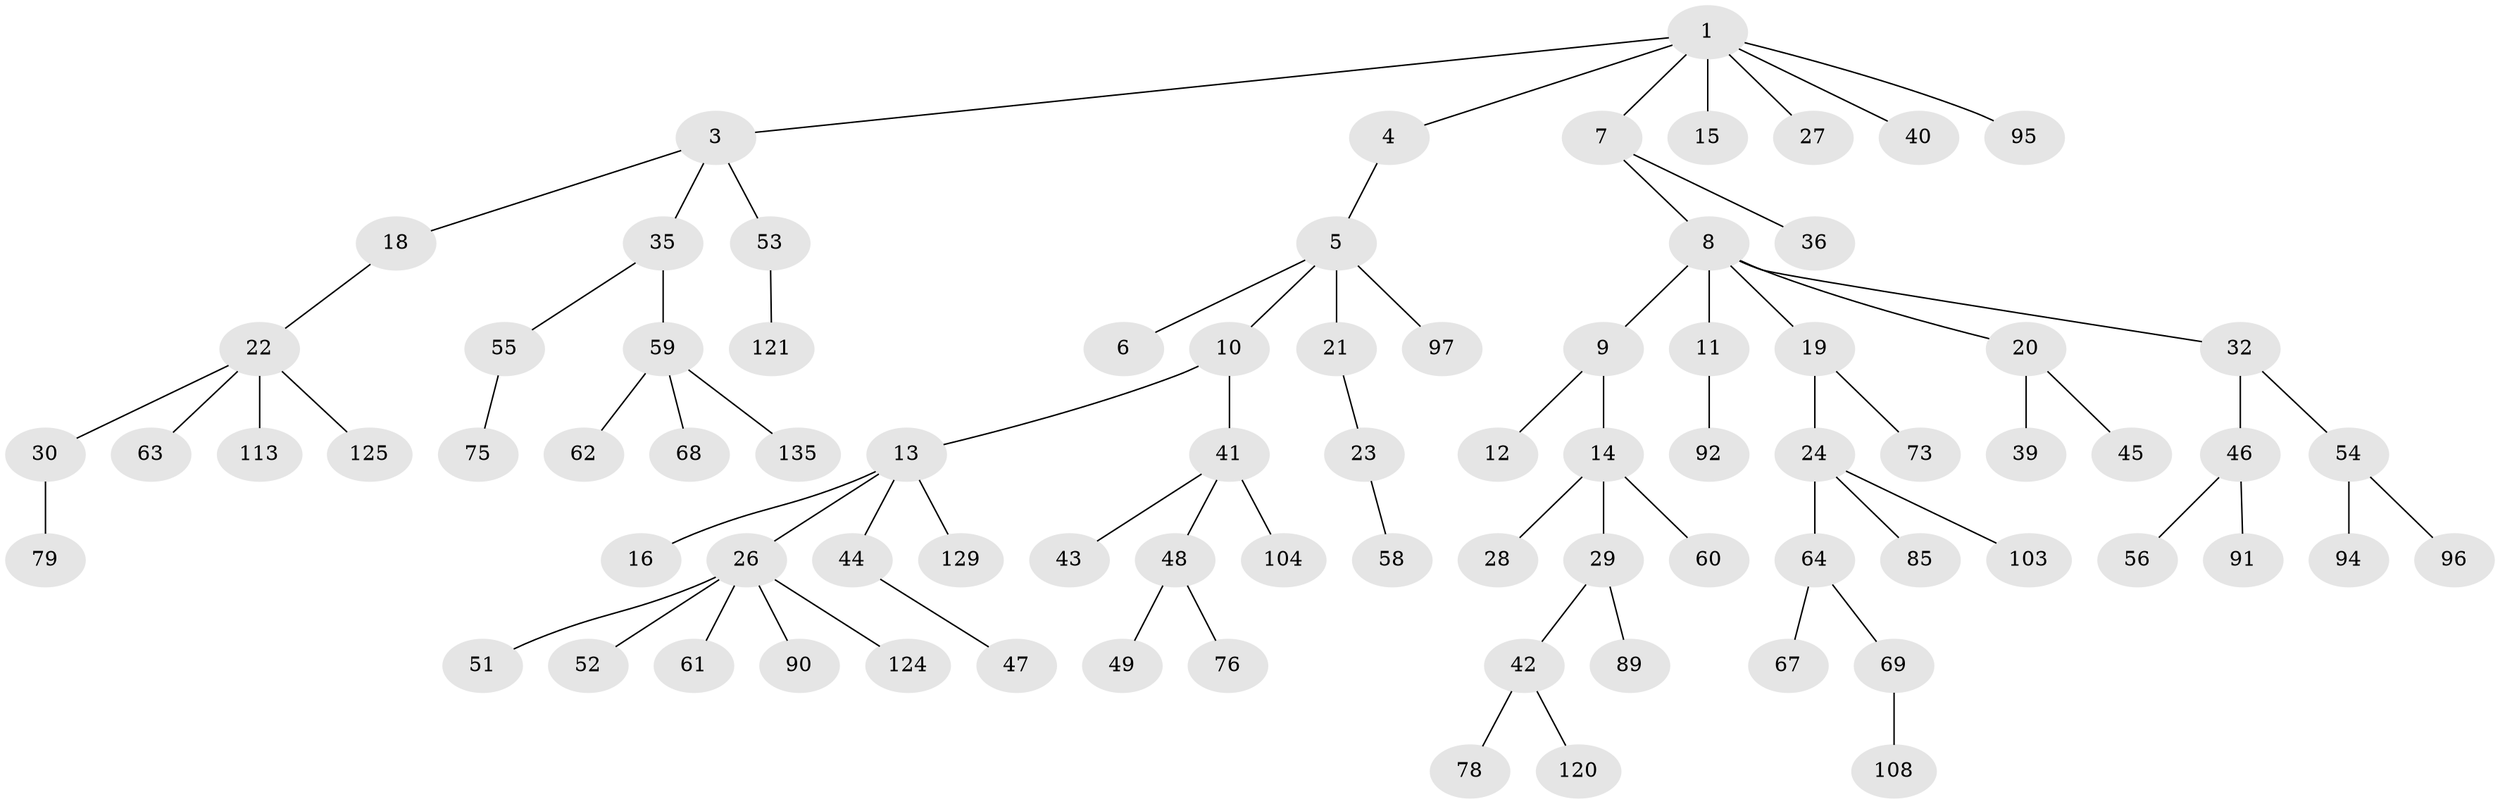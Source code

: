 // original degree distribution, {4: 0.07352941176470588, 5: 0.03676470588235294, 2: 0.22794117647058823, 1: 0.47794117647058826, 3: 0.17647058823529413, 6: 0.007352941176470588}
// Generated by graph-tools (version 1.1) at 2025/19/03/04/25 18:19:18]
// undirected, 81 vertices, 80 edges
graph export_dot {
graph [start="1"]
  node [color=gray90,style=filled];
  1 [super="+2"];
  3;
  4;
  5;
  6;
  7;
  8;
  9;
  10;
  11 [super="+82"];
  12;
  13;
  14;
  15;
  16 [super="+17+99+106"];
  18 [super="+126"];
  19;
  20 [super="+25+38+128+93"];
  21 [super="+70"];
  22;
  23 [super="+57"];
  24;
  26 [super="+87+31"];
  27;
  28;
  29 [super="+112"];
  30 [super="+84+33"];
  32;
  35;
  36;
  39;
  40 [super="+71+80+77"];
  41;
  42;
  43 [super="+66"];
  44;
  45 [super="+133+65"];
  46 [super="+50"];
  47;
  48;
  49 [super="+88"];
  51;
  52;
  53;
  54;
  55;
  56;
  58;
  59;
  60;
  61;
  62 [super="+123"];
  63 [super="+86+74"];
  64;
  67;
  68 [super="+122"];
  69 [super="+81"];
  73 [super="+100"];
  75 [super="+98"];
  76 [super="+105"];
  78 [super="+134"];
  79 [super="+130"];
  85 [super="+109"];
  89 [super="+102"];
  90;
  91;
  92;
  94;
  95 [super="+110"];
  96;
  97;
  103;
  104;
  108;
  113;
  120;
  121;
  124;
  125;
  129;
  135;
  1 -- 3;
  1 -- 7;
  1 -- 95;
  1 -- 4;
  1 -- 40;
  1 -- 27;
  1 -- 15;
  3 -- 18;
  3 -- 35;
  3 -- 53;
  4 -- 5;
  5 -- 6;
  5 -- 10;
  5 -- 21;
  5 -- 97;
  7 -- 8;
  7 -- 36;
  8 -- 9;
  8 -- 11;
  8 -- 19;
  8 -- 20;
  8 -- 32;
  9 -- 12;
  9 -- 14;
  10 -- 13;
  10 -- 41;
  11 -- 92;
  13 -- 16;
  13 -- 26;
  13 -- 44;
  13 -- 129;
  14 -- 28;
  14 -- 29;
  14 -- 60;
  18 -- 22;
  19 -- 24;
  19 -- 73;
  20 -- 45;
  20 -- 39;
  21 -- 23;
  22 -- 30;
  22 -- 63;
  22 -- 113;
  22 -- 125;
  23 -- 58;
  24 -- 64;
  24 -- 85;
  24 -- 103;
  26 -- 124;
  26 -- 90;
  26 -- 51;
  26 -- 52;
  26 -- 61;
  29 -- 42;
  29 -- 89;
  30 -- 79;
  32 -- 46;
  32 -- 54;
  35 -- 55;
  35 -- 59;
  41 -- 43;
  41 -- 48;
  41 -- 104;
  42 -- 78;
  42 -- 120;
  44 -- 47;
  46 -- 91;
  46 -- 56;
  48 -- 49;
  48 -- 76;
  53 -- 121;
  54 -- 94;
  54 -- 96;
  55 -- 75;
  59 -- 62;
  59 -- 68;
  59 -- 135;
  64 -- 67;
  64 -- 69;
  69 -- 108;
}
